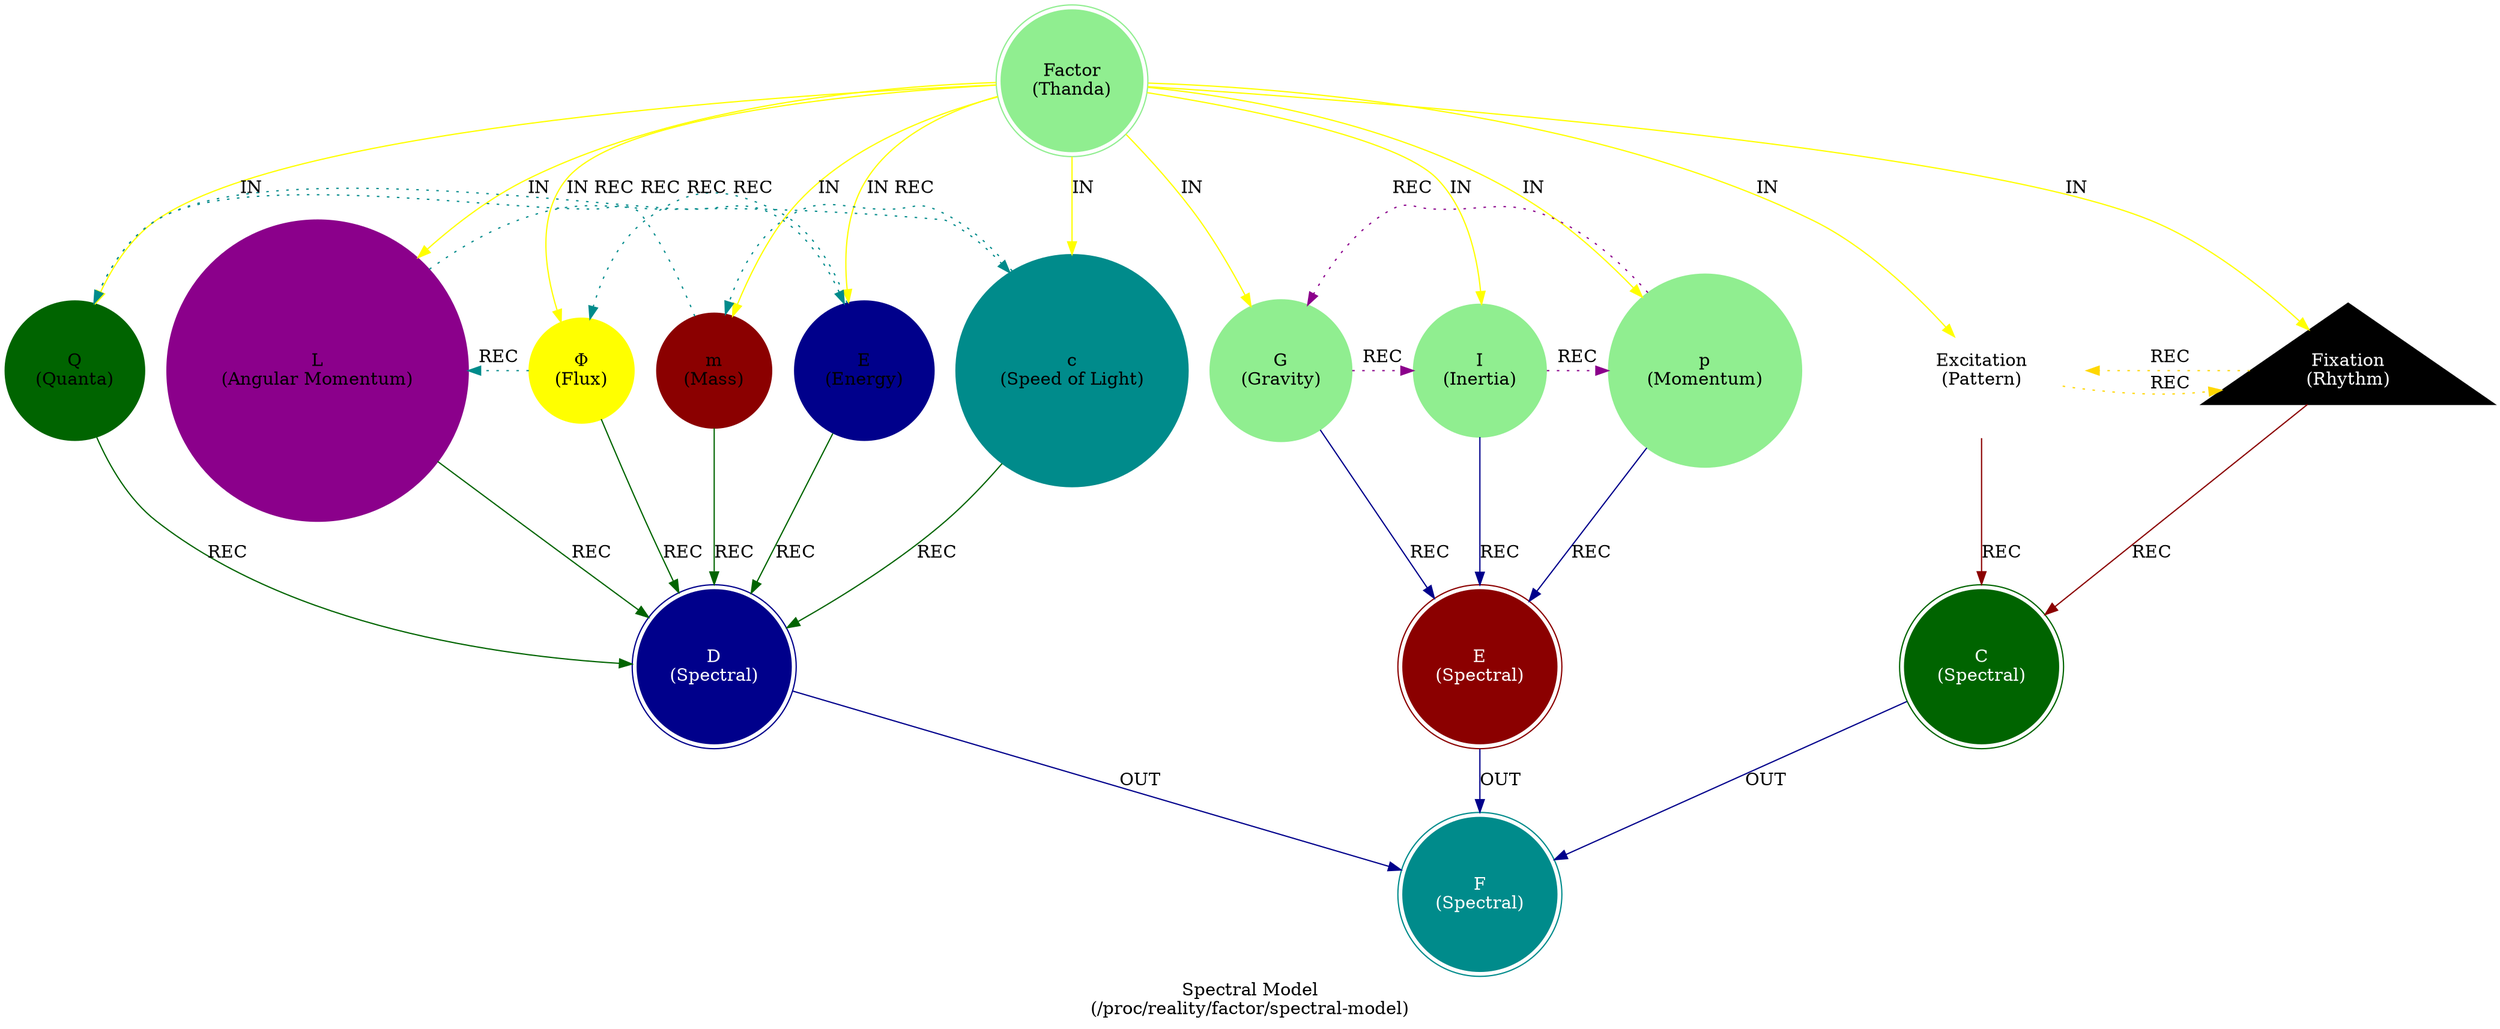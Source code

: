strict digraph G {
    label = "Spectral Model\n(/proc/reality/factor/spectral-model)";
    style = filled;
    color = lightgray;
    node [shape = circle; style = filled; color = lightgreen;];
    
    // Spectral Model
    spark_0_spectral_seed_t [label = "Factor\n(Thanda)";shape = doublecircle;comment = "";];
    spark_1_spectral_seed_t [label = "m\n(Mass)";shape = circle;color = darkred;comment = "";];
    spark_2_spectral_seed_t [label = "Q\n(Quanta)";shape = circle;color = darkgreen;comment = "Discrete unit of existence. Bridge between Mass and Energy.";];
    spark_3_spectral_seed_t [label = "I\n(Inertia)";shape = circle;comment = "";];
    spark_4_spectral_seed_t [label = "E\n(Energy)";shape = circle;color = darkblue;comment = "";];
    spark_5_spectral_seed_t [label = "c\n(Speed of Light)";shape = circle;color = darkcyan;comment = "Possibility Space; transformation drive. Emergence catalyst.";];
    spark_6_spectral_seed_t [label = "p\n(Momentum)";shape = circle;comment = "";];
    spark_7_spectral_seed_t [label = "L\n(Angular Momentum)";shape = circle;color = darkmagenta;comment = "";];
    spark_8_spectral_seed_t [label = "Φ\n(Flux)";shape = circle;color = yellow;comment = "Energy flow; excitation pathway. Higher form of phase.";];
    spark_9_spectral_seed_t [label = "G\n(Gravity)";shape = circle;comment = "";];
    spark_a_spectral_seed_t [label = "Fixation\n(Rhythm)";shape = triangle;color = black;fontcolor = white;comment = "";];
    spark_b_spectral_seed_t [label = "Excitation\n(Pattern)";shape = invtriangle;color = white;comment = "";];
    spark_c_spectral_seed_t [label = "C\n(Spectral)";shape = doublecircle;color = darkgreen;style = filled;fontcolor = white;];
    spark_d_spectral_seed_t [label = "D\n(Spectral)";shape = doublecircle;color = darkblue;style = filled;fontcolor = white;];
    spark_e_spectral_seed_t [label = "E\n(Spectral)";shape = doublecircle;color = darkred;style = filled;fontcolor = white;];
    spark_f_spectral_seed_t [label = "F\n(Spectral)";shape = doublecircle;color = darkcyan;style = filled;fontcolor = white;];
    
    // IN = Input
    // OUT = Output
    // REC = Recursion
    spark_0_spectral_seed_t -> {spark_a_spectral_seed_t spark_b_spectral_seed_t spark_1_spectral_seed_t spark_2_spectral_seed_t spark_3_spectral_seed_t spark_4_spectral_seed_t spark_5_spectral_seed_t spark_6_spectral_seed_t spark_7_spectral_seed_t spark_8_spectral_seed_t spark_9_spectral_seed_t} [label = "IN"; color = yellow; comment = "";];
    
    {spark_a_spectral_seed_t spark_b_spectral_seed_t} -> spark_c_spectral_seed_t [label = "REC"; color = darkred; comment = "";];
    {spark_1_spectral_seed_t spark_2_spectral_seed_t spark_4_spectral_seed_t spark_8_spectral_seed_t spark_7_spectral_seed_t spark_5_spectral_seed_t} -> spark_d_spectral_seed_t [label = "REC"; color = darkgreen; comment = "";];
    {spark_3_spectral_seed_t spark_6_spectral_seed_t spark_9_spectral_seed_t} -> spark_e_spectral_seed_t [label = "REC"; color = darkblue; comment = "";];
    
    spark_1_spectral_seed_t -> spark_2_spectral_seed_t -> spark_4_spectral_seed_t -> spark_8_spectral_seed_t -> spark_7_spectral_seed_t -> spark_5_spectral_seed_t -> spark_1_spectral_seed_t [label = "REC"; color = darkcyan; comment = ""; style = dotted; constraint = false;];
    spark_3_spectral_seed_t -> spark_6_spectral_seed_t -> spark_9_spectral_seed_t -> spark_3_spectral_seed_t [label = "REC"; color = darkmagenta; comment = ""; style = dotted; constraint = false;];
    spark_a_spectral_seed_t -> spark_b_spectral_seed_t -> spark_a_spectral_seed_t [label = "REC"; color = gold; comment = ""; style = dotted; constraint = false;];
    
    {spark_c_spectral_seed_t spark_d_spectral_seed_t spark_e_spectral_seed_t} -> spark_f_spectral_seed_t [label = "OUT"; color = darkblue; comment = "";];
}